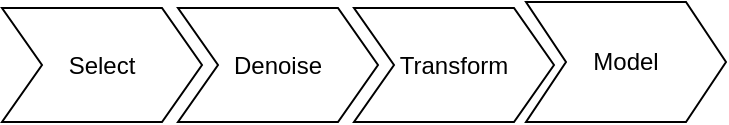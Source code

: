 <mxfile version="21.7.2" type="device">
  <diagram name="Page-1" id="UEH4U7UQzPtHyuE7AeaH">
    <mxGraphModel dx="808" dy="673" grid="1" gridSize="10" guides="1" tooltips="1" connect="1" arrows="1" fold="1" page="1" pageScale="1" pageWidth="827" pageHeight="1169" math="0" shadow="0">
      <root>
        <mxCell id="0" />
        <mxCell id="1" parent="0" />
        <mxCell id="_O0RdjJimY2jk6TNkAgu-6" value="" style="group" parent="1" vertex="1" connectable="0">
          <mxGeometry x="240" y="310" width="362" height="60" as="geometry" />
        </mxCell>
        <mxCell id="_O0RdjJimY2jk6TNkAgu-5" value="Model" style="shape=step;perimeter=stepPerimeter;fixedSize=1;points=[];whiteSpace=wrap;html=1;" parent="_O0RdjJimY2jk6TNkAgu-6" vertex="1">
          <mxGeometry x="262" width="100" height="60" as="geometry" />
        </mxCell>
        <mxCell id="_O0RdjJimY2jk6TNkAgu-2" value="Select" style="shape=step;perimeter=stepPerimeter;fixedSize=1;points=[];whiteSpace=wrap;html=1;" parent="_O0RdjJimY2jk6TNkAgu-6" vertex="1">
          <mxGeometry y="3" width="100" height="57" as="geometry" />
        </mxCell>
        <mxCell id="_O0RdjJimY2jk6TNkAgu-3" value="Denoise" style="shape=step;perimeter=stepPerimeter;fixedSize=1;points=[];whiteSpace=wrap;html=1;" parent="_O0RdjJimY2jk6TNkAgu-6" vertex="1">
          <mxGeometry x="88" y="3" width="100" height="57" as="geometry" />
        </mxCell>
        <mxCell id="_O0RdjJimY2jk6TNkAgu-4" value="Transform" style="shape=step;perimeter=stepPerimeter;fixedSize=1;points=[];whiteSpace=wrap;html=1;" parent="_O0RdjJimY2jk6TNkAgu-6" vertex="1">
          <mxGeometry x="176" y="3" width="100" height="57" as="geometry" />
        </mxCell>
      </root>
    </mxGraphModel>
  </diagram>
</mxfile>
